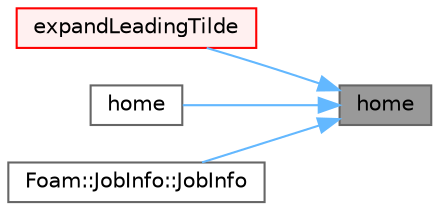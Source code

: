 digraph "home"
{
 // LATEX_PDF_SIZE
  bgcolor="transparent";
  edge [fontname=Helvetica,fontsize=10,labelfontname=Helvetica,labelfontsize=10];
  node [fontname=Helvetica,fontsize=10,shape=box,height=0.2,width=0.4];
  rankdir="RL";
  Node1 [id="Node000001",label="home",height=0.2,width=0.4,color="gray40", fillcolor="grey60", style="filled", fontcolor="black",tooltip=" "];
  Node1 -> Node2 [id="edge1_Node000001_Node000002",dir="back",color="steelblue1",style="solid",tooltip=" "];
  Node2 [id="Node000002",label="expandLeadingTilde",height=0.2,width=0.4,color="red", fillcolor="#FFF0F0", style="filled",URL="$namespaceFoam.html#af649a55344af0c653967d0c973096d8c",tooltip=" "];
  Node1 -> Node8 [id="edge2_Node000001_Node000008",dir="back",color="steelblue1",style="solid",tooltip=" "];
  Node8 [id="Node000008",label="home",height=0.2,width=0.4,color="grey40", fillcolor="white", style="filled",URL="$namespaceFoam.html#a97bab19f9a34587821f8d70c42e854b9",tooltip=" "];
  Node1 -> Node9 [id="edge3_Node000001_Node000009",dir="back",color="steelblue1",style="solid",tooltip=" "];
  Node9 [id="Node000009",label="Foam::JobInfo::JobInfo",height=0.2,width=0.4,color="grey40", fillcolor="white", style="filled",URL="$classFoam_1_1JobInfo.html#a37755ec761ec7d5d5d4b23a980f78097",tooltip=" "];
}
